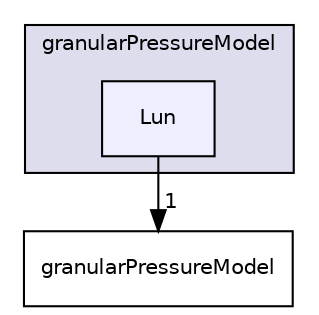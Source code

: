 digraph "Lun" {
  bgcolor=transparent;
  compound=true
  node [ fontsize="10", fontname="Helvetica"];
  edge [ labelfontsize="10", labelfontname="Helvetica"];
  subgraph clusterdir_1503f8fc1b830899aa2b8670bb996155 {
    graph [ bgcolor="#ddddee", pencolor="black", label="granularPressureModel" fontname="Helvetica", fontsize="10", URL="dir_1503f8fc1b830899aa2b8670bb996155.html"]
  dir_92b3dfd83d7e575edfc89a705954931a [shape=box, label="Lun", style="filled", fillcolor="#eeeeff", pencolor="black", URL="dir_92b3dfd83d7e575edfc89a705954931a.html"];
  }
  dir_9b5ffa1c4a4d11a0dd244298fc6b72aa [shape=box label="granularPressureModel" URL="dir_9b5ffa1c4a4d11a0dd244298fc6b72aa.html"];
  dir_92b3dfd83d7e575edfc89a705954931a->dir_9b5ffa1c4a4d11a0dd244298fc6b72aa [headlabel="1", labeldistance=1.5 headhref="dir_000125_000102.html"];
}
